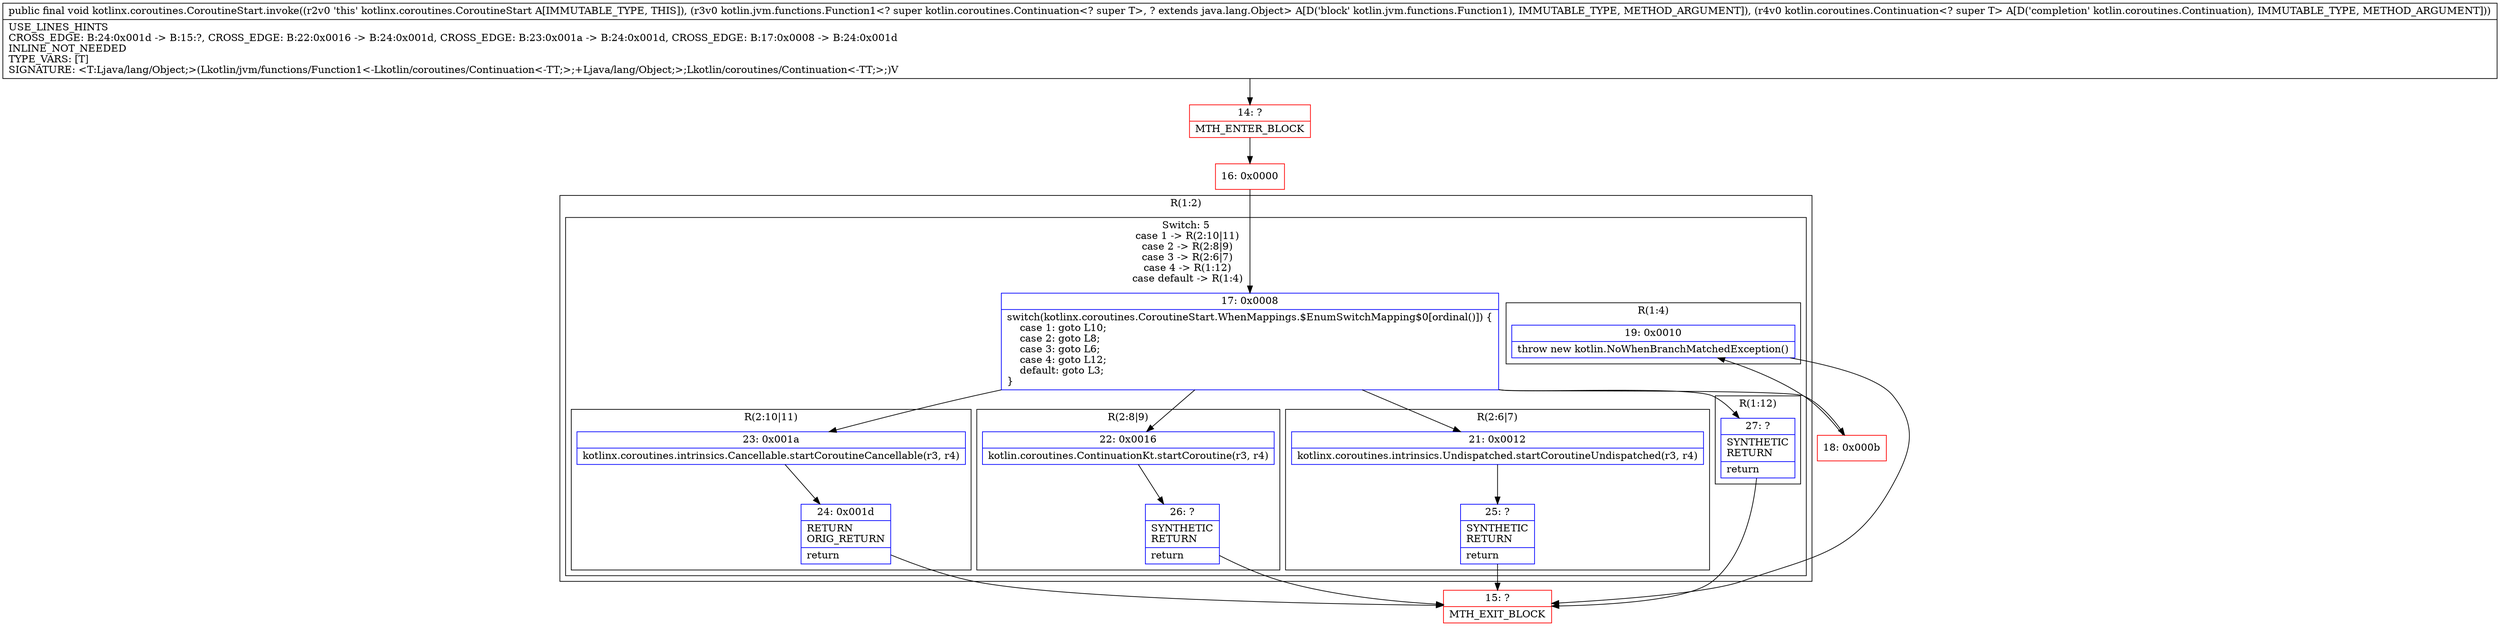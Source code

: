 digraph "CFG forkotlinx.coroutines.CoroutineStart.invoke(Lkotlin\/jvm\/functions\/Function1;Lkotlin\/coroutines\/Continuation;)V" {
subgraph cluster_Region_737712788 {
label = "R(1:2)";
node [shape=record,color=blue];
subgraph cluster_SwitchRegion_1991706286 {
label = "Switch: 5
 case 1 -> R(2:10|11)
 case 2 -> R(2:8|9)
 case 3 -> R(2:6|7)
 case 4 -> R(1:12)
 case default -> R(1:4)";
node [shape=record,color=blue];
Node_17 [shape=record,label="{17\:\ 0x0008|switch(kotlinx.coroutines.CoroutineStart.WhenMappings.$EnumSwitchMapping$0[ordinal()]) \{\l    case 1: goto L10;\l    case 2: goto L8;\l    case 3: goto L6;\l    case 4: goto L12;\l    default: goto L3;\l\}\l}"];
subgraph cluster_Region_726330679 {
label = "R(2:10|11)";
node [shape=record,color=blue];
Node_23 [shape=record,label="{23\:\ 0x001a|kotlinx.coroutines.intrinsics.Cancellable.startCoroutineCancellable(r3, r4)\l}"];
Node_24 [shape=record,label="{24\:\ 0x001d|RETURN\lORIG_RETURN\l|return\l}"];
}
subgraph cluster_Region_1044525587 {
label = "R(2:8|9)";
node [shape=record,color=blue];
Node_22 [shape=record,label="{22\:\ 0x0016|kotlin.coroutines.ContinuationKt.startCoroutine(r3, r4)\l}"];
Node_26 [shape=record,label="{26\:\ ?|SYNTHETIC\lRETURN\l|return\l}"];
}
subgraph cluster_Region_1359033205 {
label = "R(2:6|7)";
node [shape=record,color=blue];
Node_21 [shape=record,label="{21\:\ 0x0012|kotlinx.coroutines.intrinsics.Undispatched.startCoroutineUndispatched(r3, r4)\l}"];
Node_25 [shape=record,label="{25\:\ ?|SYNTHETIC\lRETURN\l|return\l}"];
}
subgraph cluster_Region_525196685 {
label = "R(1:12)";
node [shape=record,color=blue];
Node_27 [shape=record,label="{27\:\ ?|SYNTHETIC\lRETURN\l|return\l}"];
}
subgraph cluster_Region_1670555654 {
label = "R(1:4)";
node [shape=record,color=blue];
Node_19 [shape=record,label="{19\:\ 0x0010|throw new kotlin.NoWhenBranchMatchedException()\l}"];
}
}
}
Node_14 [shape=record,color=red,label="{14\:\ ?|MTH_ENTER_BLOCK\l}"];
Node_16 [shape=record,color=red,label="{16\:\ 0x0000}"];
Node_18 [shape=record,color=red,label="{18\:\ 0x000b}"];
Node_15 [shape=record,color=red,label="{15\:\ ?|MTH_EXIT_BLOCK\l}"];
MethodNode[shape=record,label="{public final void kotlinx.coroutines.CoroutineStart.invoke((r2v0 'this' kotlinx.coroutines.CoroutineStart A[IMMUTABLE_TYPE, THIS]), (r3v0 kotlin.jvm.functions.Function1\<? super kotlin.coroutines.Continuation\<? super T\>, ? extends java.lang.Object\> A[D('block' kotlin.jvm.functions.Function1), IMMUTABLE_TYPE, METHOD_ARGUMENT]), (r4v0 kotlin.coroutines.Continuation\<? super T\> A[D('completion' kotlin.coroutines.Continuation), IMMUTABLE_TYPE, METHOD_ARGUMENT]))  | USE_LINES_HINTS\lCROSS_EDGE: B:24:0x001d \-\> B:15:?, CROSS_EDGE: B:22:0x0016 \-\> B:24:0x001d, CROSS_EDGE: B:23:0x001a \-\> B:24:0x001d, CROSS_EDGE: B:17:0x0008 \-\> B:24:0x001d\lINLINE_NOT_NEEDED\lTYPE_VARS: [T]\lSIGNATURE: \<T:Ljava\/lang\/Object;\>(Lkotlin\/jvm\/functions\/Function1\<\-Lkotlin\/coroutines\/Continuation\<\-TT;\>;+Ljava\/lang\/Object;\>;Lkotlin\/coroutines\/Continuation\<\-TT;\>;)V\l}"];
MethodNode -> Node_14;Node_17 -> Node_18;
Node_17 -> Node_21;
Node_17 -> Node_22;
Node_17 -> Node_23;
Node_17 -> Node_27;
Node_23 -> Node_24;
Node_24 -> Node_15;
Node_22 -> Node_26;
Node_26 -> Node_15;
Node_21 -> Node_25;
Node_25 -> Node_15;
Node_27 -> Node_15;
Node_19 -> Node_15;
Node_14 -> Node_16;
Node_16 -> Node_17;
Node_18 -> Node_19;
}

